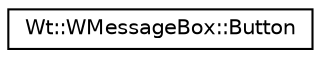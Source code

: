 digraph "Graphical Class Hierarchy"
{
 // LATEX_PDF_SIZE
  edge [fontname="Helvetica",fontsize="10",labelfontname="Helvetica",labelfontsize="10"];
  node [fontname="Helvetica",fontsize="10",shape=record];
  rankdir="LR";
  Node0 [label="Wt::WMessageBox::Button",height=0.2,width=0.4,color="black", fillcolor="white", style="filled",URL="$structWt_1_1WMessageBox_1_1Button.html",tooltip=" "];
}
